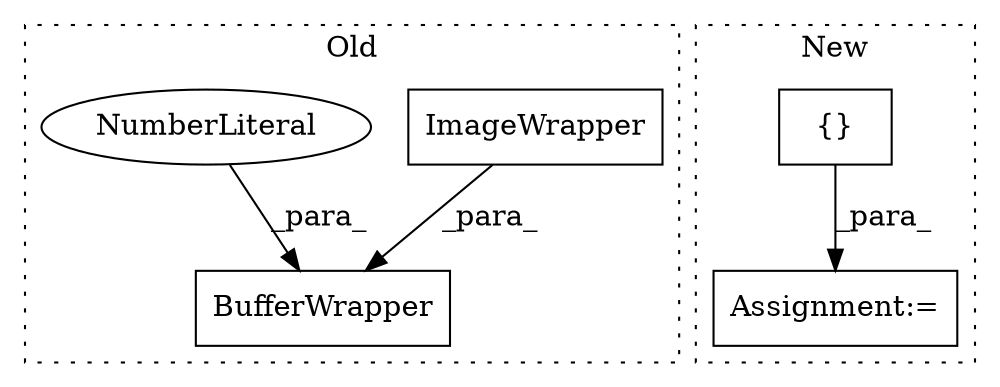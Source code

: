 digraph G {
subgraph cluster0 {
1 [label="BufferWrapper" a="32" s="7570,7630" l="14,1" shape="box"];
3 [label="ImageWrapper" a="32" s="7584,7627" l="13,1" shape="box"];
4 [label="NumberLiteral" a="34" s="7629" l="1" shape="ellipse"];
label = "Old";
style="dotted";
}
subgraph cluster1 {
2 [label="{}" a="4" s="15714" l="2" shape="box"];
5 [label="Assignment:=" a="7" s="15692" l="1" shape="box"];
label = "New";
style="dotted";
}
2 -> 5 [label="_para_"];
3 -> 1 [label="_para_"];
4 -> 1 [label="_para_"];
}